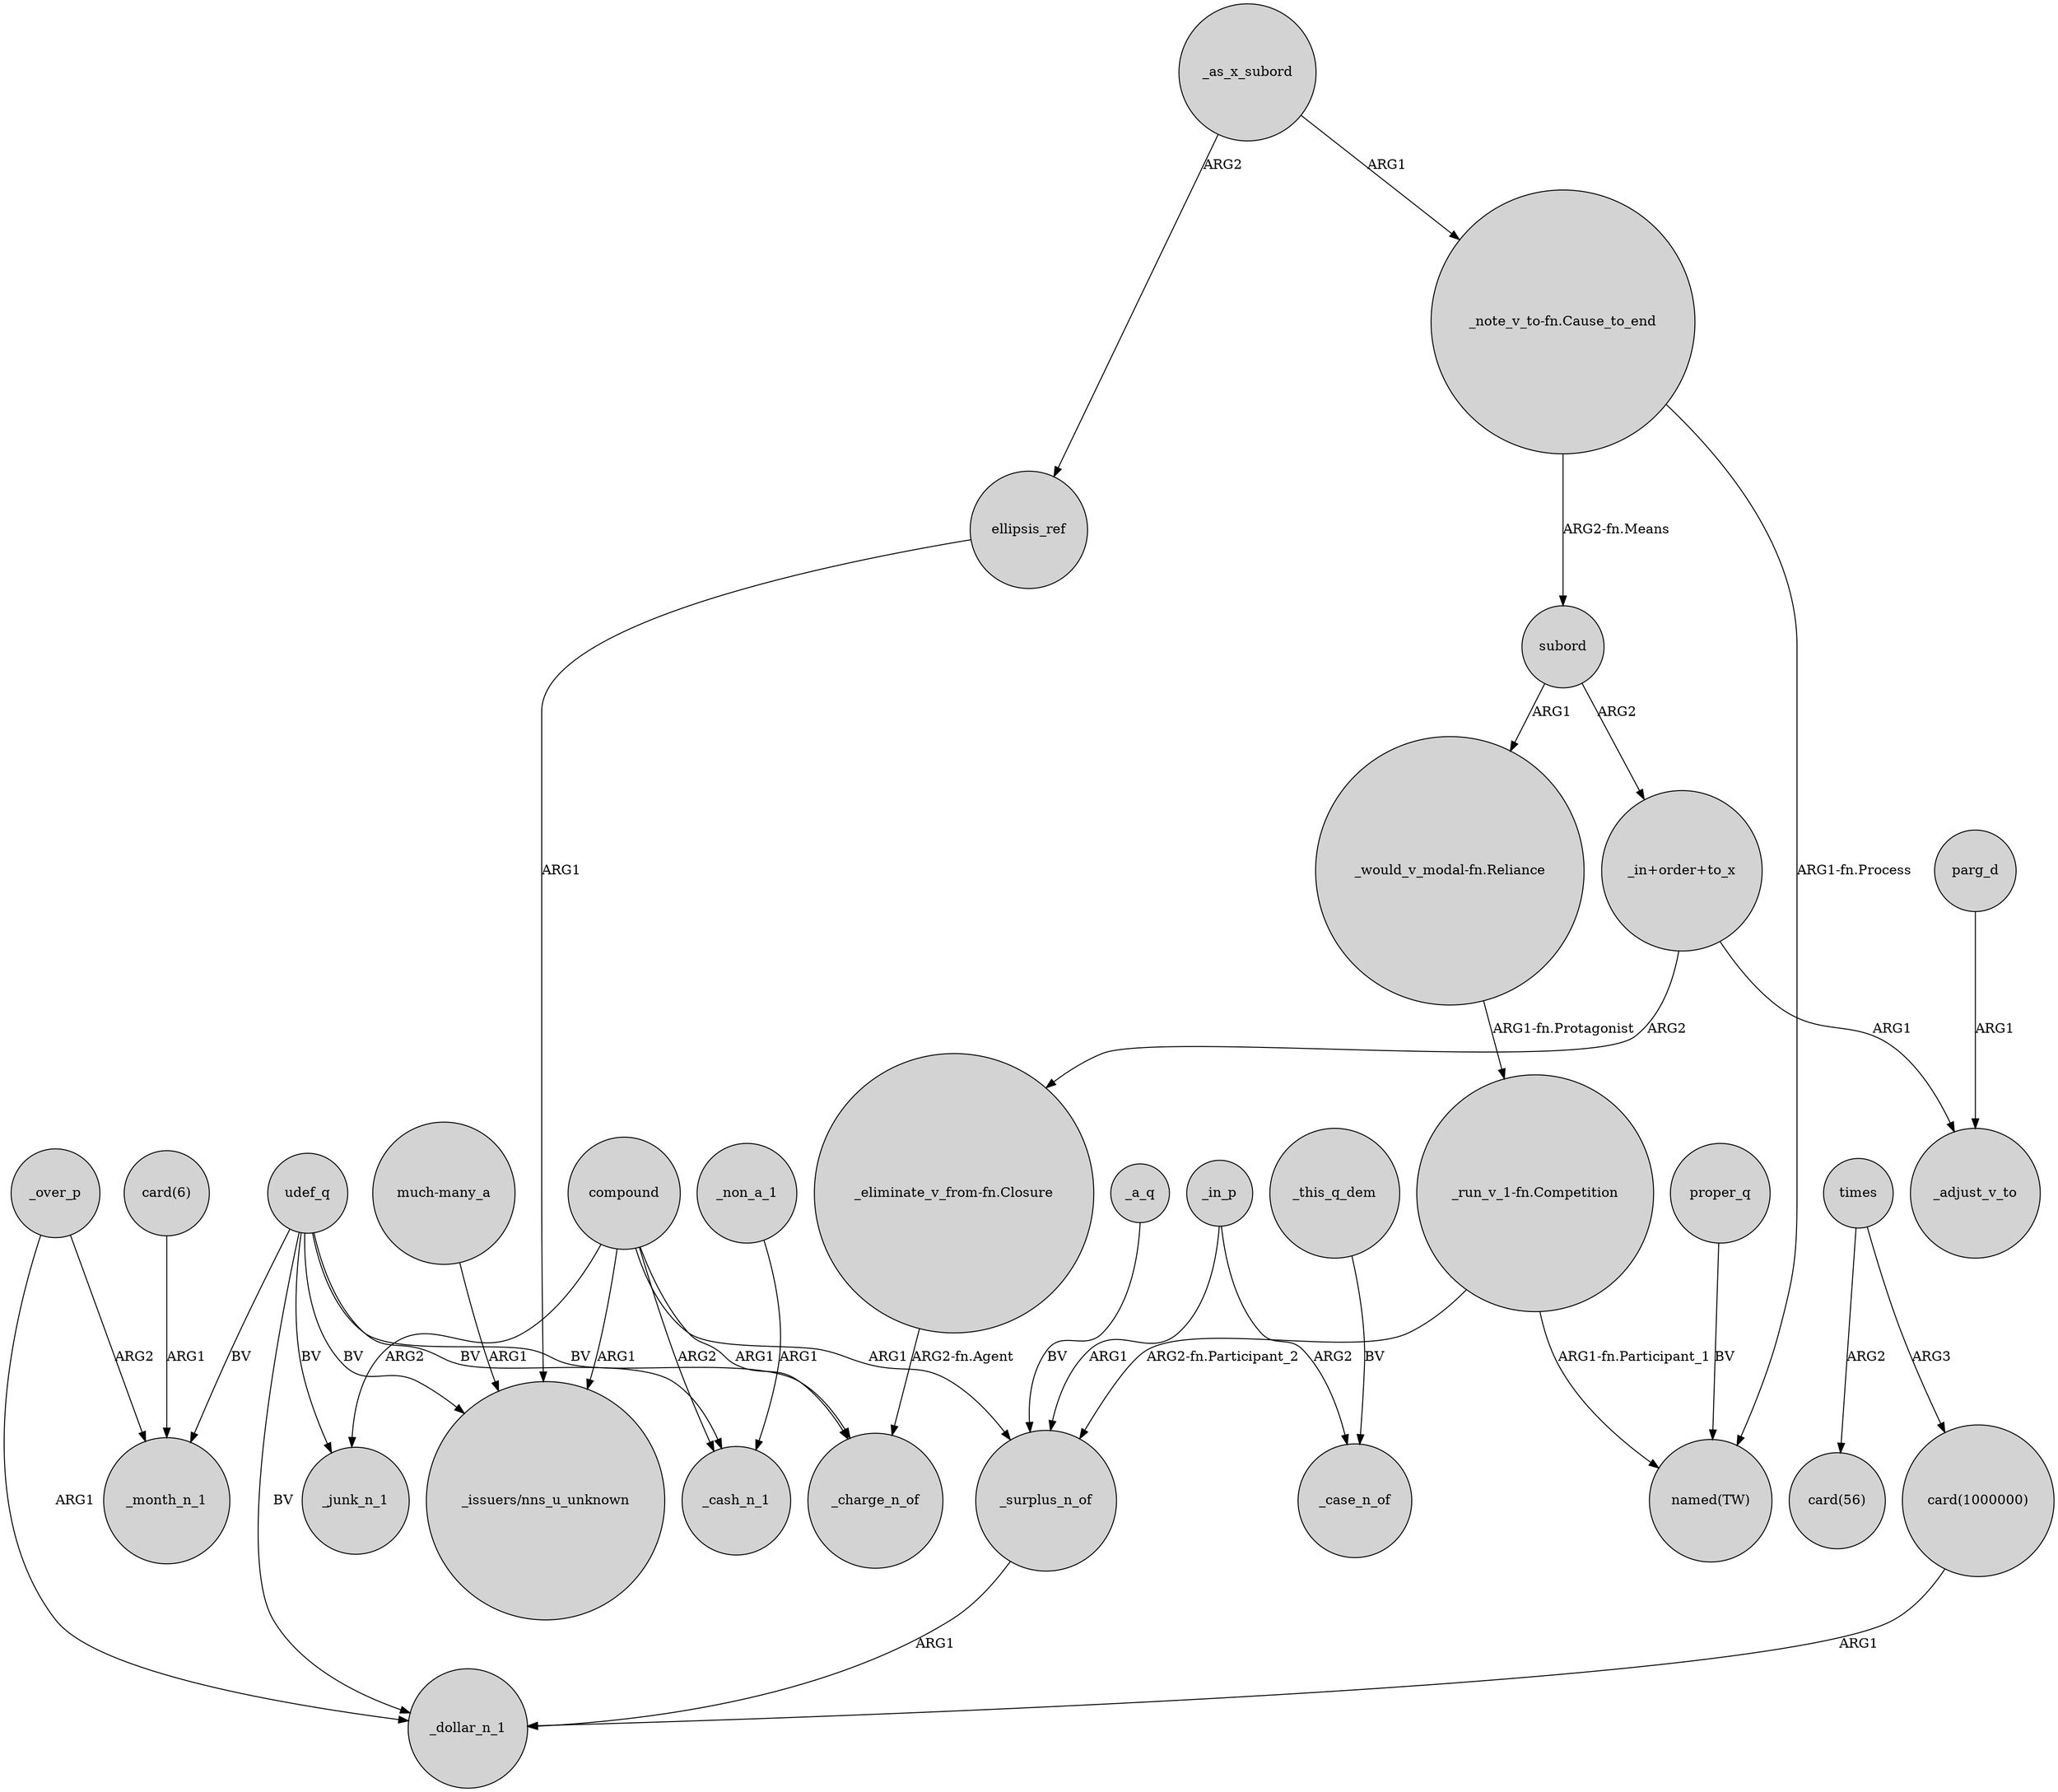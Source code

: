 digraph {
	node [shape=circle style=filled]
	udef_q -> _month_n_1 [label=BV]
	proper_q -> "named(TW)" [label=BV]
	_this_q_dem -> _case_n_of [label=BV]
	udef_q -> _cash_n_1 [label=BV]
	_over_p -> _dollar_n_1 [label=ARG1]
	compound -> _cash_n_1 [label=ARG2]
	compound -> "_issuers/nns_u_unknown" [label=ARG1]
	compound -> _surplus_n_of [label=ARG1]
	times -> "card(1000000)" [label=ARG3]
	"_in+order+to_x" -> _adjust_v_to [label=ARG1]
	subord -> "_would_v_modal-fn.Reliance" [label=ARG1]
	compound -> _junk_n_1 [label=ARG2]
	_in_p -> _surplus_n_of [label=ARG1]
	udef_q -> "_issuers/nns_u_unknown" [label=BV]
	_a_q -> _surplus_n_of [label=BV]
	parg_d -> _adjust_v_to [label=ARG1]
	compound -> _charge_n_of [label=ARG1]
	"_run_v_1-fn.Competition" -> _surplus_n_of [label="ARG2-fn.Participant_2"]
	_over_p -> _month_n_1 [label=ARG2]
	"_run_v_1-fn.Competition" -> "named(TW)" [label="ARG1-fn.Participant_1"]
	times -> "card(56)" [label=ARG2]
	"much-many_a" -> "_issuers/nns_u_unknown" [label=ARG1]
	subord -> "_in+order+to_x" [label=ARG2]
	udef_q -> _dollar_n_1 [label=BV]
	_as_x_subord -> "_note_v_to-fn.Cause_to_end" [label=ARG1]
	"card(1000000)" -> _dollar_n_1 [label=ARG1]
	"_eliminate_v_from-fn.Closure" -> _charge_n_of [label="ARG2-fn.Agent"]
	udef_q -> _charge_n_of [label=BV]
	_in_p -> _case_n_of [label=ARG2]
	"_note_v_to-fn.Cause_to_end" -> subord [label="ARG2-fn.Means"]
	udef_q -> _junk_n_1 [label=BV]
	_surplus_n_of -> _dollar_n_1 [label=ARG1]
	"_would_v_modal-fn.Reliance" -> "_run_v_1-fn.Competition" [label="ARG1-fn.Protagonist"]
	"_in+order+to_x" -> "_eliminate_v_from-fn.Closure" [label=ARG2]
	_non_a_1 -> _cash_n_1 [label=ARG1]
	"card(6)" -> _month_n_1 [label=ARG1]
	ellipsis_ref -> "_issuers/nns_u_unknown" [label=ARG1]
	_as_x_subord -> ellipsis_ref [label=ARG2]
	"_note_v_to-fn.Cause_to_end" -> "named(TW)" [label="ARG1-fn.Process"]
}
